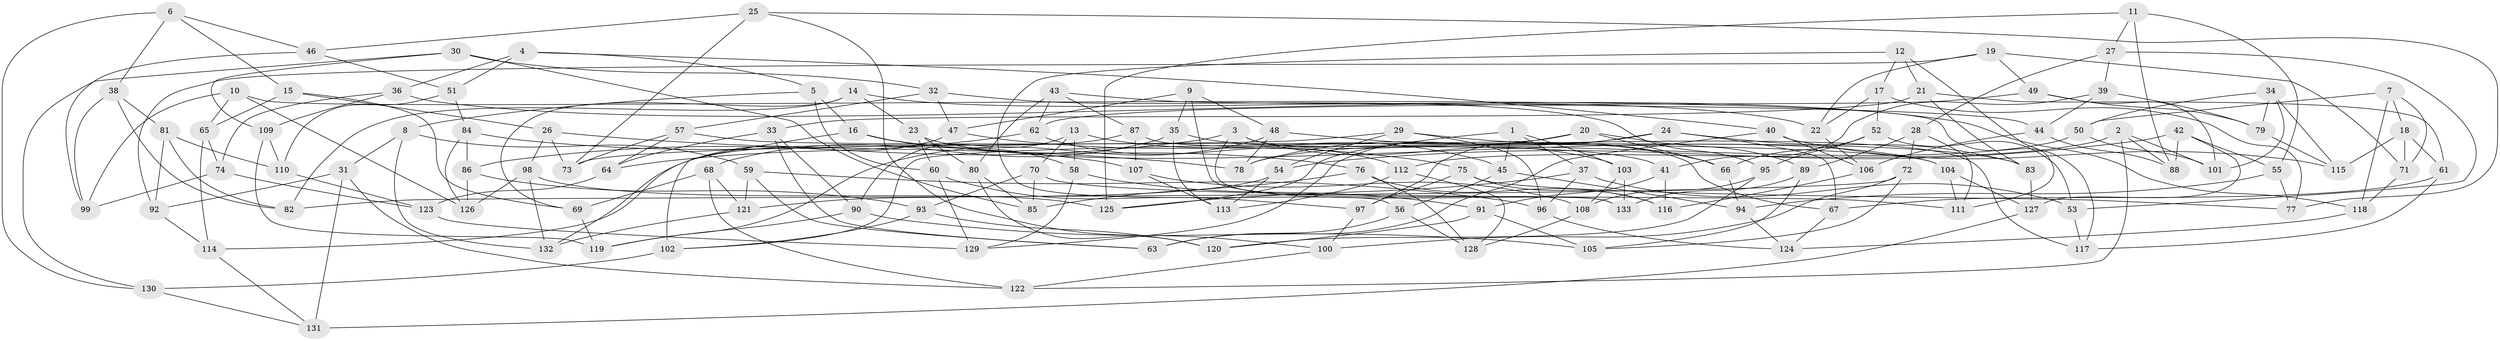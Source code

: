 // Generated by graph-tools (version 1.1) at 2025/27/03/09/25 03:27:00]
// undirected, 133 vertices, 266 edges
graph export_dot {
graph [start="1"]
  node [color=gray90,style=filled];
  1;
  2;
  3;
  4;
  5;
  6;
  7;
  8;
  9;
  10;
  11;
  12;
  13;
  14;
  15;
  16;
  17;
  18;
  19;
  20;
  21;
  22;
  23;
  24;
  25;
  26;
  27;
  28;
  29;
  30;
  31;
  32;
  33;
  34;
  35;
  36;
  37;
  38;
  39;
  40;
  41;
  42;
  43;
  44;
  45;
  46;
  47;
  48;
  49;
  50;
  51;
  52;
  53;
  54;
  55;
  56;
  57;
  58;
  59;
  60;
  61;
  62;
  63;
  64;
  65;
  66;
  67;
  68;
  69;
  70;
  71;
  72;
  73;
  74;
  75;
  76;
  77;
  78;
  79;
  80;
  81;
  82;
  83;
  84;
  85;
  86;
  87;
  88;
  89;
  90;
  91;
  92;
  93;
  94;
  95;
  96;
  97;
  98;
  99;
  100;
  101;
  102;
  103;
  104;
  105;
  106;
  107;
  108;
  109;
  110;
  111;
  112;
  113;
  114;
  115;
  116;
  117;
  118;
  119;
  120;
  121;
  122;
  123;
  124;
  125;
  126;
  127;
  128;
  129;
  130;
  131;
  132;
  133;
  1 -- 103;
  1 -- 37;
  1 -- 125;
  1 -- 45;
  2 -- 112;
  2 -- 101;
  2 -- 122;
  2 -- 88;
  3 -- 86;
  3 -- 103;
  3 -- 67;
  3 -- 133;
  4 -- 5;
  4 -- 51;
  4 -- 36;
  4 -- 40;
  5 -- 16;
  5 -- 60;
  5 -- 8;
  6 -- 130;
  6 -- 46;
  6 -- 15;
  6 -- 38;
  7 -- 18;
  7 -- 118;
  7 -- 50;
  7 -- 71;
  8 -- 59;
  8 -- 132;
  8 -- 31;
  9 -- 47;
  9 -- 133;
  9 -- 48;
  9 -- 35;
  10 -- 126;
  10 -- 117;
  10 -- 99;
  10 -- 65;
  11 -- 55;
  11 -- 125;
  11 -- 27;
  11 -- 88;
  12 -- 111;
  12 -- 56;
  12 -- 21;
  12 -- 17;
  13 -- 58;
  13 -- 45;
  13 -- 90;
  13 -- 70;
  14 -- 23;
  14 -- 69;
  14 -- 22;
  14 -- 82;
  15 -- 65;
  15 -- 26;
  15 -- 69;
  16 -- 76;
  16 -- 58;
  16 -- 102;
  17 -- 22;
  17 -- 52;
  17 -- 77;
  18 -- 71;
  18 -- 115;
  18 -- 61;
  19 -- 49;
  19 -- 92;
  19 -- 71;
  19 -- 22;
  20 -- 66;
  20 -- 102;
  20 -- 89;
  20 -- 129;
  21 -- 83;
  21 -- 61;
  21 -- 33;
  22 -- 106;
  23 -- 80;
  23 -- 60;
  23 -- 104;
  24 -- 67;
  24 -- 78;
  24 -- 97;
  24 -- 83;
  25 -- 73;
  25 -- 100;
  25 -- 77;
  25 -- 46;
  26 -- 73;
  26 -- 98;
  26 -- 78;
  27 -- 28;
  27 -- 53;
  27 -- 39;
  28 -- 72;
  28 -- 111;
  28 -- 89;
  29 -- 73;
  29 -- 83;
  29 -- 96;
  29 -- 54;
  30 -- 109;
  30 -- 85;
  30 -- 32;
  30 -- 130;
  31 -- 131;
  31 -- 122;
  31 -- 92;
  32 -- 57;
  32 -- 47;
  32 -- 95;
  33 -- 63;
  33 -- 90;
  33 -- 64;
  34 -- 115;
  34 -- 101;
  34 -- 79;
  34 -- 50;
  35 -- 113;
  35 -- 41;
  35 -- 68;
  36 -- 109;
  36 -- 74;
  36 -- 118;
  37 -- 96;
  37 -- 125;
  37 -- 53;
  38 -- 82;
  38 -- 81;
  38 -- 99;
  39 -- 41;
  39 -- 79;
  39 -- 44;
  40 -- 63;
  40 -- 106;
  40 -- 115;
  41 -- 91;
  41 -- 116;
  42 -- 88;
  42 -- 127;
  42 -- 55;
  42 -- 54;
  43 -- 87;
  43 -- 80;
  43 -- 62;
  43 -- 44;
  44 -- 106;
  44 -- 88;
  45 -- 94;
  45 -- 56;
  46 -- 99;
  46 -- 51;
  47 -- 132;
  47 -- 75;
  48 -- 78;
  48 -- 119;
  48 -- 66;
  49 -- 101;
  49 -- 62;
  49 -- 79;
  50 -- 101;
  50 -- 78;
  51 -- 110;
  51 -- 84;
  52 -- 66;
  52 -- 95;
  52 -- 53;
  53 -- 117;
  54 -- 121;
  54 -- 113;
  55 -- 94;
  55 -- 77;
  56 -- 63;
  56 -- 128;
  57 -- 73;
  57 -- 64;
  57 -- 104;
  58 -- 129;
  58 -- 91;
  59 -- 121;
  59 -- 96;
  59 -- 63;
  60 -- 129;
  60 -- 97;
  61 -- 67;
  61 -- 117;
  62 -- 64;
  62 -- 112;
  64 -- 123;
  65 -- 74;
  65 -- 114;
  66 -- 94;
  67 -- 124;
  68 -- 122;
  68 -- 69;
  68 -- 121;
  69 -- 119;
  70 -- 85;
  70 -- 111;
  70 -- 93;
  71 -- 118;
  72 -- 105;
  72 -- 100;
  72 -- 82;
  74 -- 99;
  74 -- 123;
  75 -- 77;
  75 -- 97;
  75 -- 116;
  76 -- 128;
  76 -- 116;
  76 -- 85;
  79 -- 115;
  80 -- 120;
  80 -- 85;
  81 -- 82;
  81 -- 110;
  81 -- 92;
  83 -- 127;
  84 -- 107;
  84 -- 86;
  84 -- 126;
  86 -- 126;
  86 -- 93;
  87 -- 107;
  87 -- 117;
  87 -- 114;
  89 -- 105;
  89 -- 133;
  90 -- 119;
  90 -- 105;
  91 -- 105;
  91 -- 120;
  92 -- 114;
  93 -- 102;
  93 -- 120;
  94 -- 124;
  95 -- 108;
  95 -- 120;
  96 -- 124;
  97 -- 100;
  98 -- 125;
  98 -- 126;
  98 -- 132;
  100 -- 122;
  102 -- 130;
  103 -- 133;
  103 -- 108;
  104 -- 111;
  104 -- 127;
  106 -- 116;
  107 -- 113;
  107 -- 108;
  108 -- 128;
  109 -- 119;
  109 -- 110;
  110 -- 123;
  112 -- 128;
  112 -- 113;
  114 -- 131;
  118 -- 124;
  121 -- 132;
  123 -- 129;
  127 -- 131;
  130 -- 131;
}
